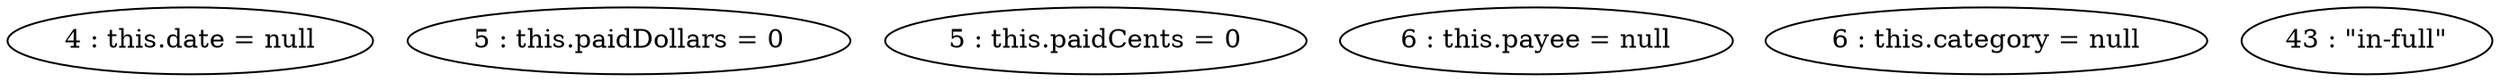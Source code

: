 digraph G {
"4 : this.date = null"
"5 : this.paidDollars = 0"
"5 : this.paidCents = 0"
"6 : this.payee = null"
"6 : this.category = null"
"43 : \"in-full\""
}